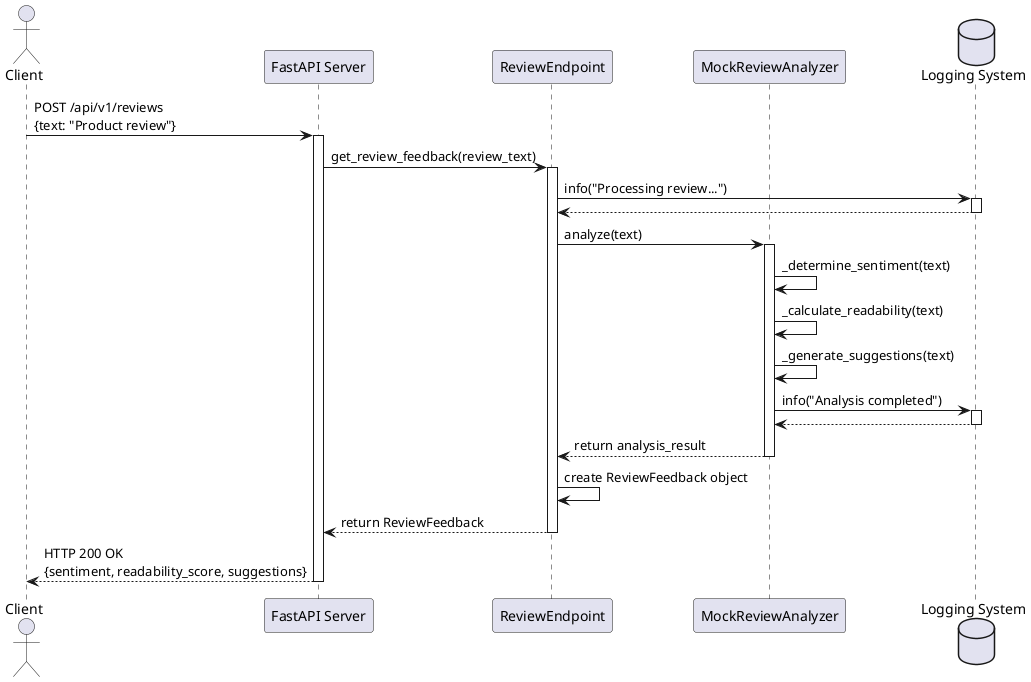 @startuml Review Analysis Sequence

actor Client
participant "FastAPI Server" as API
participant "ReviewEndpoint" as Endpoint
participant "MockReviewAnalyzer" as Analyzer
database "Logging System" as Log

Client -> API: POST /api/v1/reviews\n{text: "Product review"}
activate API

API -> Endpoint: get_review_feedback(review_text)
activate Endpoint

Endpoint -> Log: info("Processing review...")
activate Log
Log --> Endpoint
deactivate Log

Endpoint -> Analyzer: analyze(text)
activate Analyzer

Analyzer -> Analyzer: _determine_sentiment(text)
Analyzer -> Analyzer: _calculate_readability(text)
Analyzer -> Analyzer: _generate_suggestions(text)

Analyzer -> Log: info("Analysis completed")
activate Log
Log --> Analyzer
deactivate Log

Analyzer --> Endpoint: return analysis_result
deactivate Analyzer

Endpoint -> Endpoint: create ReviewFeedback object

Endpoint --> API: return ReviewFeedback
deactivate Endpoint

API --> Client: HTTP 200 OK\n{sentiment, readability_score, suggestions}
deactivate API

@enduml